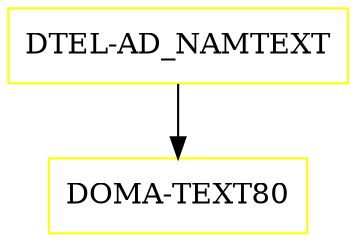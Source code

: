 digraph G {
  "DTEL-AD_NAMTEXT" [shape=box,color=yellow];
  "DOMA-TEXT80" [shape=box,color=yellow,URL="./DOMA_TEXT80.html"];
  "DTEL-AD_NAMTEXT" -> "DOMA-TEXT80";
}
